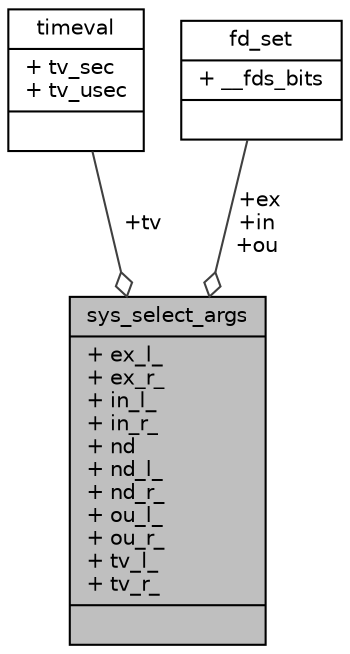 digraph "sys_select_args"
{
 // LATEX_PDF_SIZE
  edge [fontname="Helvetica",fontsize="10",labelfontname="Helvetica",labelfontsize="10"];
  node [fontname="Helvetica",fontsize="10",shape=record];
  Node1 [label="{sys_select_args\n|+ ex_l_\l+ ex_r_\l+ in_l_\l+ in_r_\l+ nd\l+ nd_l_\l+ nd_r_\l+ ou_l_\l+ ou_r_\l+ tv_l_\l+ tv_r_\l|}",height=0.2,width=0.4,color="black", fillcolor="grey75", style="filled", fontcolor="black",tooltip=" "];
  Node2 -> Node1 [color="grey25",fontsize="10",style="solid",label=" +tv" ,arrowhead="odiamond",fontname="Helvetica"];
  Node2 [label="{timeval\n|+ tv_sec\l+ tv_usec\l|}",height=0.2,width=0.4,color="black", fillcolor="white", style="filled",URL="$structtimeval.html",tooltip=" "];
  Node3 -> Node1 [color="grey25",fontsize="10",style="solid",label=" +ex\n+in\n+ou" ,arrowhead="odiamond",fontname="Helvetica"];
  Node3 [label="{fd_set\n|+ __fds_bits\l|}",height=0.2,width=0.4,color="black", fillcolor="white", style="filled",URL="$structfd__set.html",tooltip=" "];
}

